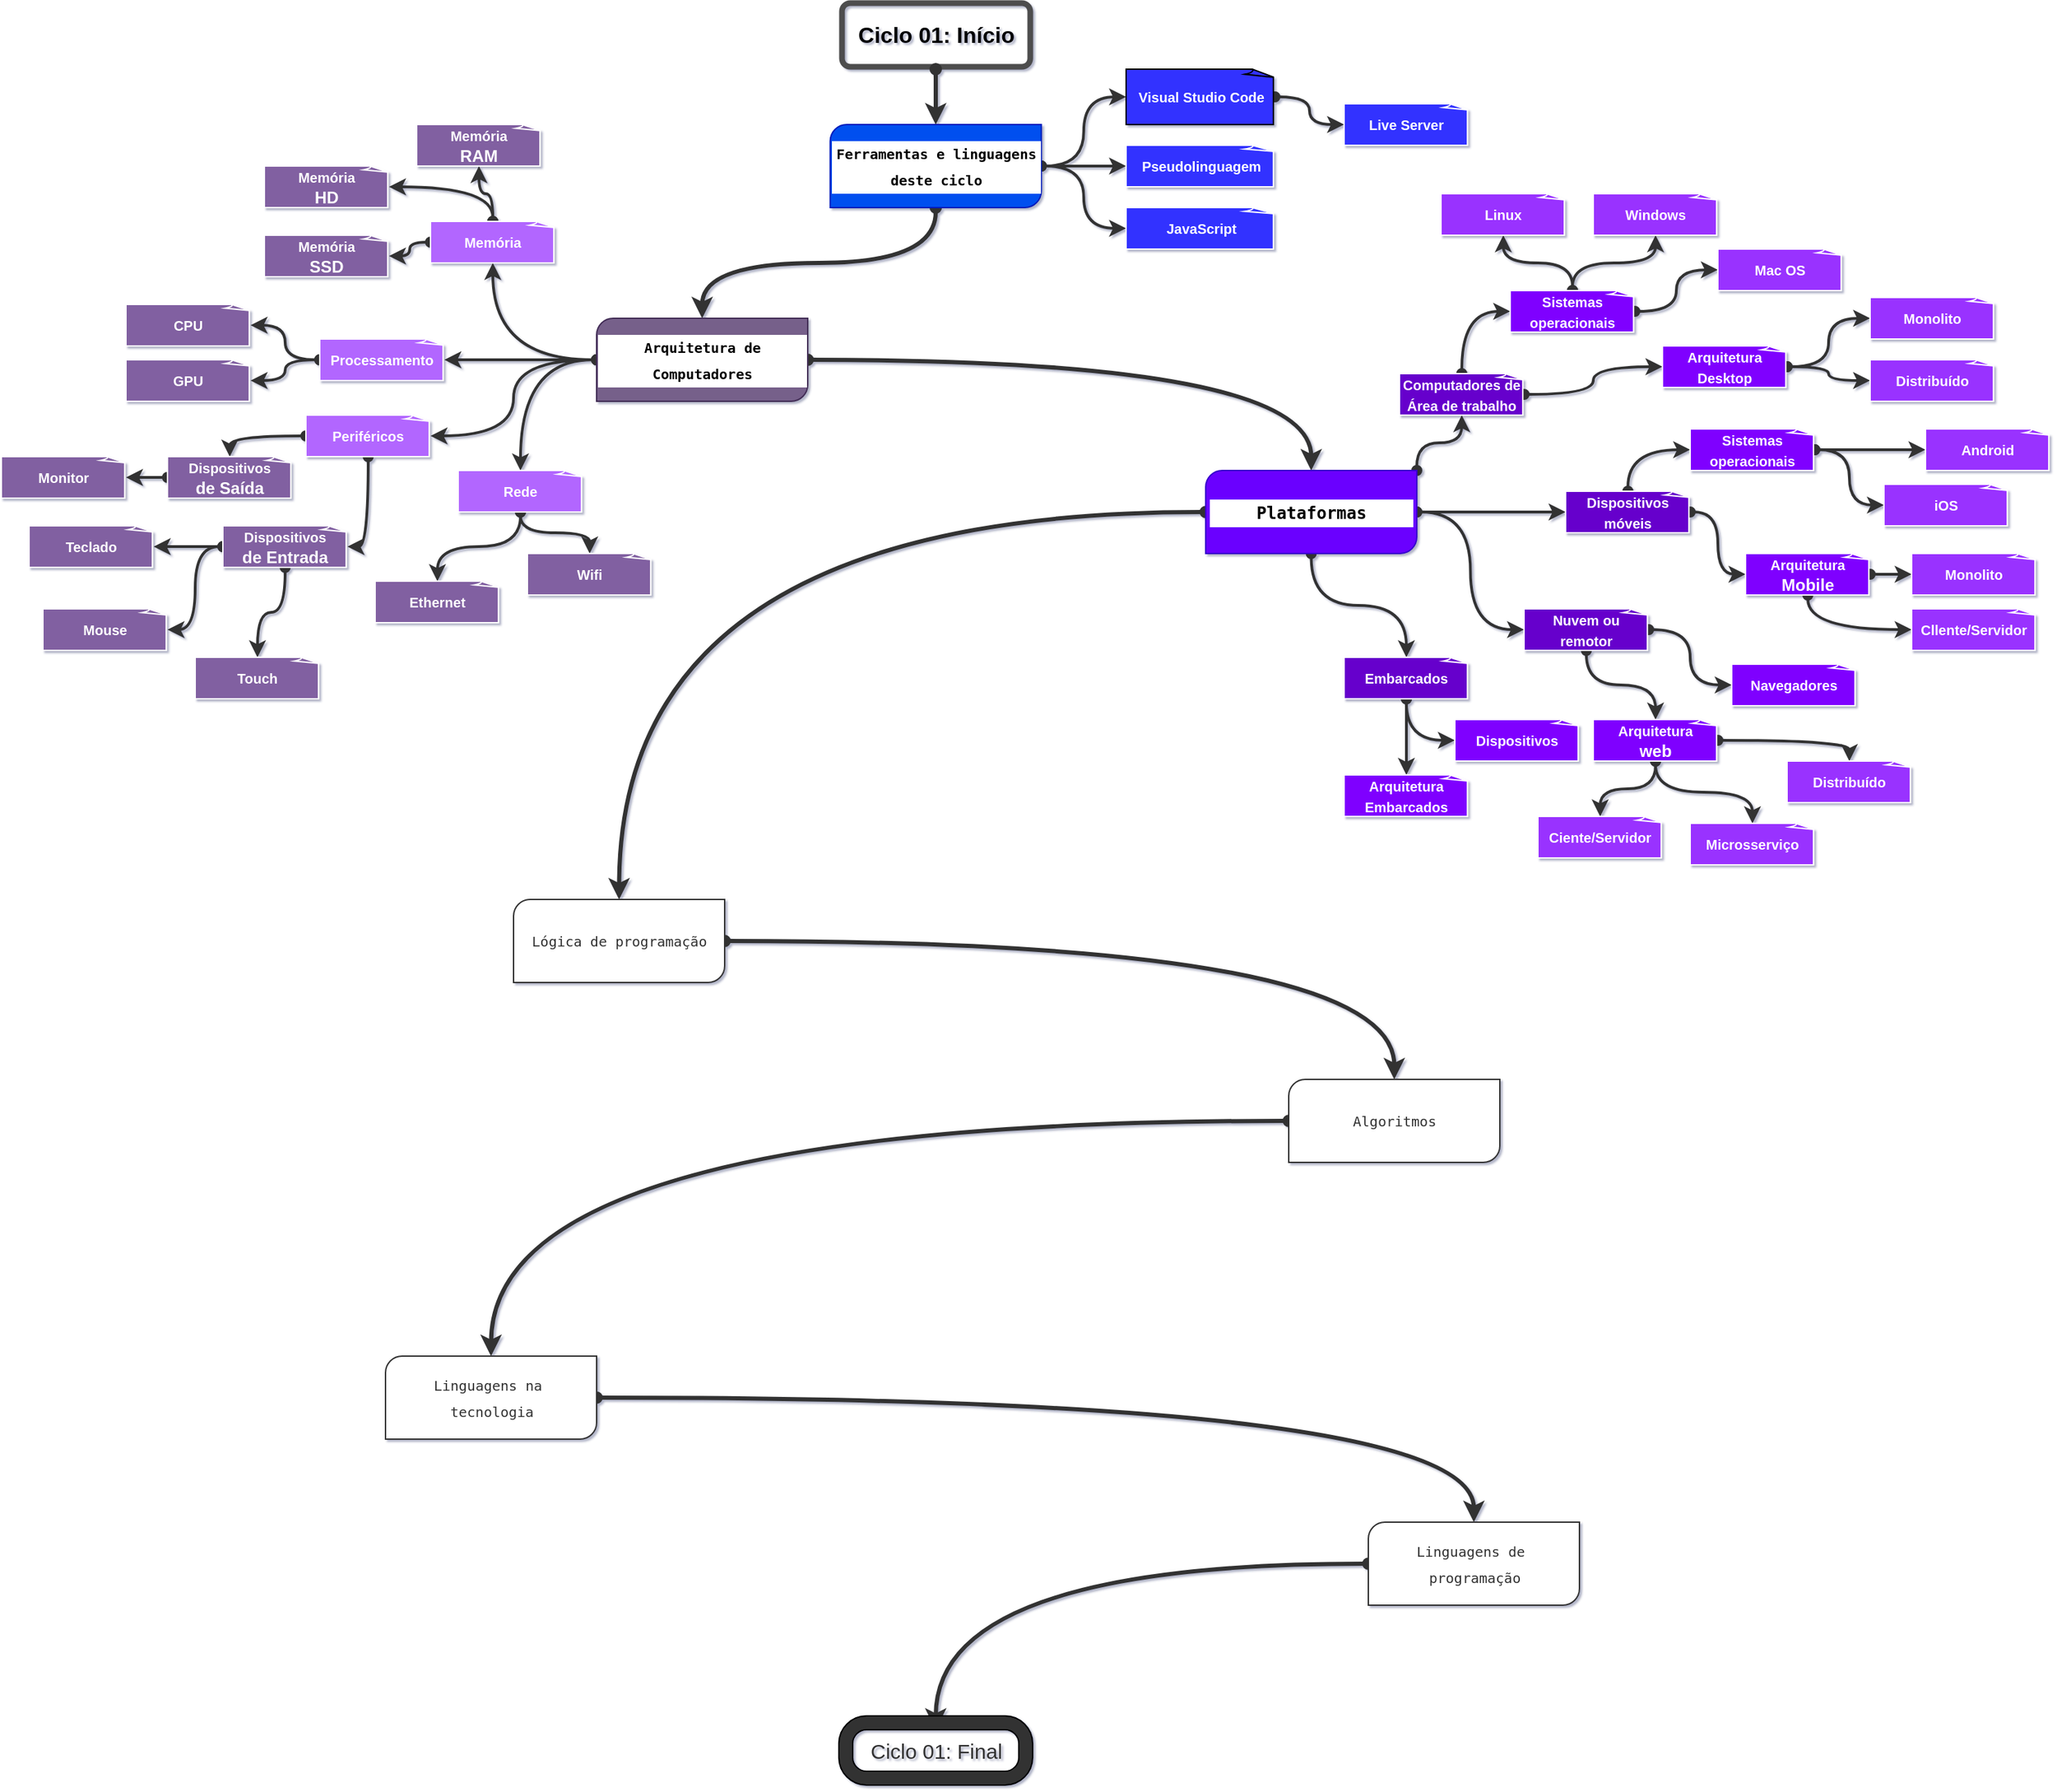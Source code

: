 <mxfile>
    <diagram id="PwGHslsYO9UBbgVLYSdC" name="Page-1">
        <mxGraphModel dx="2059" dy="1011" grid="1" gridSize="10" guides="1" tooltips="1" connect="1" arrows="1" fold="1" page="1" pageScale="1" pageWidth="850" pageHeight="1100" background="#ffffff" math="0" shadow="1">
            <root>
                <mxCell id="0"/>
                <mxCell id="1" parent="0"/>
                <mxCell id="15" style="edgeStyle=orthogonalEdgeStyle;html=1;entryX=0.5;entryY=0;entryDx=0;entryDy=0;entryPerimeter=0;strokeColor=#333333;exitX=0.5;exitY=1;exitDx=0;exitDy=0;exitPerimeter=0;curved=1;strokeWidth=3;startArrow=oval;startFill=1;" parent="1" source="2" target="8" edge="1">
                    <mxGeometry relative="1" as="geometry"/>
                </mxCell>
                <mxCell id="33" style="edgeStyle=orthogonalEdgeStyle;curved=1;html=1;entryX=0;entryY=0.5;entryDx=0;entryDy=0;entryPerimeter=0;strokeColor=#333333;strokeWidth=2;fontColor=#333333;startArrow=oval;startFill=1;" parent="1" source="2" target="28" edge="1">
                    <mxGeometry relative="1" as="geometry"/>
                </mxCell>
                <mxCell id="34" style="edgeStyle=orthogonalEdgeStyle;curved=1;html=1;entryX=0;entryY=0.5;entryDx=0;entryDy=0;entryPerimeter=0;strokeColor=#333333;strokeWidth=2;fontColor=#333333;startArrow=oval;startFill=1;" parent="1" source="2" target="29" edge="1">
                    <mxGeometry relative="1" as="geometry"/>
                </mxCell>
                <mxCell id="35" style="edgeStyle=orthogonalEdgeStyle;curved=1;html=1;strokeColor=#333333;strokeWidth=2;fontColor=#333333;startArrow=oval;startFill=1;" parent="1" source="2" target="30" edge="1">
                    <mxGeometry relative="1" as="geometry"/>
                </mxCell>
                <mxCell id="2" value="&lt;div style=&quot;font-family: &amp;quot;Droid Sans Mono&amp;quot;, &amp;quot;monospace&amp;quot;, monospace; line-height: 19px;&quot;&gt;&lt;font color=&quot;#000000&quot; style=&quot;font-size: 10px;&quot;&gt;&lt;b&gt;Ferramentas e linguagens deste ciclo&lt;/b&gt;&lt;/font&gt;&lt;/div&gt;" style="verticalLabelPosition=middle;verticalAlign=middle;html=1;shape=mxgraph.basic.diag_round_rect;dx=6;whiteSpace=wrap;labelPosition=center;align=center;fillStyle=solid;labelBackgroundColor=#FFFFFF;fillColor=#0050ef;fontColor=#ffffff;strokeColor=#001DBC;" parent="1" vertex="1">
                    <mxGeometry x="348.75" y="150" width="152.5" height="60" as="geometry"/>
                </mxCell>
                <mxCell id="17" style="edgeStyle=orthogonalEdgeStyle;curved=1;html=1;exitX=1;exitY=0.5;exitDx=0;exitDy=0;exitPerimeter=0;entryX=0.5;entryY=0;entryDx=0;entryDy=0;entryPerimeter=0;strokeColor=#333333;startArrow=oval;startFill=1;strokeWidth=3;" parent="1" source="8" target="9" edge="1">
                    <mxGeometry relative="1" as="geometry"/>
                </mxCell>
                <mxCell id="51" style="edgeStyle=orthogonalEdgeStyle;curved=1;html=1;exitX=0;exitY=0.5;exitDx=0;exitDy=0;exitPerimeter=0;entryX=0.5;entryY=1;entryDx=0;entryDy=0;entryPerimeter=0;strokeColor=#333333;strokeWidth=2;fontSize=10;fontColor=#333333;startArrow=oval;startFill=1;" parent="1" source="8" target="37" edge="1">
                    <mxGeometry relative="1" as="geometry"/>
                </mxCell>
                <mxCell id="52" style="edgeStyle=orthogonalEdgeStyle;curved=1;html=1;entryX=1;entryY=0.5;entryDx=0;entryDy=0;entryPerimeter=0;strokeColor=#333333;strokeWidth=2;fontSize=10;fontColor=#333333;startArrow=oval;startFill=1;" parent="1" source="8" target="38" edge="1">
                    <mxGeometry relative="1" as="geometry"/>
                </mxCell>
                <mxCell id="53" style="edgeStyle=orthogonalEdgeStyle;curved=1;html=1;entryX=1;entryY=0.5;entryDx=0;entryDy=0;entryPerimeter=0;strokeColor=#333333;strokeWidth=2;fontSize=10;fontColor=#333333;startArrow=oval;startFill=1;" parent="1" source="8" target="39" edge="1">
                    <mxGeometry relative="1" as="geometry"/>
                </mxCell>
                <mxCell id="54" style="edgeStyle=orthogonalEdgeStyle;curved=1;html=1;entryX=0.5;entryY=0;entryDx=0;entryDy=0;entryPerimeter=0;strokeColor=#333333;strokeWidth=2;fontSize=10;fontColor=#333333;startArrow=oval;startFill=1;" parent="1" source="8" target="40" edge="1">
                    <mxGeometry relative="1" as="geometry"/>
                </mxCell>
                <mxCell id="8" value="&lt;div style=&quot;font-family: &amp;quot;Droid Sans Mono&amp;quot;, &amp;quot;monospace&amp;quot;, monospace; line-height: 19px;&quot;&gt;&lt;font color=&quot;#000000&quot; style=&quot;font-size: 10px;&quot;&gt;Arquitetura de Computadores&lt;/font&gt;&lt;/div&gt;" style="verticalLabelPosition=middle;verticalAlign=middle;html=1;shape=mxgraph.basic.diag_round_rect;dx=6;whiteSpace=wrap;labelPosition=center;align=center;fillStyle=solid;fillColor=#76608a;strokeColor=#432D57;fontColor=#ffffff;labelBackgroundColor=#FFFFFF;fontStyle=1" parent="1" vertex="1">
                    <mxGeometry x="180" y="290" width="152.5" height="60" as="geometry"/>
                </mxCell>
                <mxCell id="18" style="edgeStyle=orthogonalEdgeStyle;curved=1;html=1;entryX=0.5;entryY=0;entryDx=0;entryDy=0;entryPerimeter=0;strokeColor=#333333;startArrow=oval;startFill=1;strokeWidth=3;" parent="1" source="9" target="11" edge="1">
                    <mxGeometry relative="1" as="geometry"/>
                </mxCell>
                <mxCell id="92" style="edgeStyle=orthogonalEdgeStyle;curved=1;html=1;exitX=1;exitY=0;exitDx=0;exitDy=0;exitPerimeter=0;entryX=0.5;entryY=1;entryDx=0;entryDy=0;entryPerimeter=0;strokeColor=#333333;strokeWidth=2;fontSize=10;fontColor=#333333;startArrow=oval;startFill=1;" parent="1" source="9" target="77" edge="1">
                    <mxGeometry relative="1" as="geometry"/>
                </mxCell>
                <mxCell id="93" style="edgeStyle=orthogonalEdgeStyle;curved=1;html=1;exitX=1;exitY=0.5;exitDx=0;exitDy=0;exitPerimeter=0;entryX=0;entryY=0.5;entryDx=0;entryDy=0;entryPerimeter=0;strokeColor=#333333;strokeWidth=2;fontSize=10;fontColor=#333333;startArrow=oval;startFill=1;" parent="1" source="9" target="78" edge="1">
                    <mxGeometry relative="1" as="geometry"/>
                </mxCell>
                <mxCell id="100" style="edgeStyle=orthogonalEdgeStyle;curved=1;html=1;entryX=0;entryY=0.5;entryDx=0;entryDy=0;entryPerimeter=0;strokeColor=#333333;strokeWidth=2;fontSize=10;fontColor=#333333;startArrow=oval;startFill=1;" parent="1" source="9" target="79" edge="1">
                    <mxGeometry relative="1" as="geometry"/>
                </mxCell>
                <mxCell id="122" style="edgeStyle=orthogonalEdgeStyle;curved=1;html=1;exitX=0.5;exitY=1;exitDx=0;exitDy=0;exitPerimeter=0;entryX=0.5;entryY=0;entryDx=0;entryDy=0;entryPerimeter=0;strokeColor=#333333;strokeWidth=2;fontSize=10;fontColor=#333333;startArrow=oval;startFill=1;" parent="1" source="9" target="80" edge="1">
                    <mxGeometry relative="1" as="geometry"/>
                </mxCell>
                <mxCell id="9" value="&lt;div style=&quot;font-family: &amp;quot;Droid Sans Mono&amp;quot;, &amp;quot;monospace&amp;quot;, monospace; line-height: 19px;&quot;&gt;&lt;font color=&quot;#000000&quot; size=&quot;1&quot; style=&quot;&quot;&gt;&lt;b style=&quot;background-color: rgb(255, 255, 255); font-size: 14px;&quot;&gt;&amp;nbsp; &amp;nbsp;&amp;nbsp;&lt;/b&gt;&lt;b style=&quot;background-color: rgb(255, 255, 255); font-size: 12px;&quot;&gt;Plataformas&lt;/b&gt;&lt;b style=&quot;background-color: rgb(255, 255, 255); font-size: 14px;&quot;&gt;&amp;nbsp; &amp;nbsp;&amp;nbsp;&lt;/b&gt;&lt;/font&gt;&lt;/div&gt;" style="verticalLabelPosition=middle;verticalAlign=middle;html=1;shape=mxgraph.basic.diag_round_rect;dx=6;whiteSpace=wrap;labelPosition=center;align=center;fillStyle=solid;fillColor=#6a00ff;strokeColor=#3700CC;fontColor=#ffffff;labelBackgroundColor=#FFFFFF;" parent="1" vertex="1">
                    <mxGeometry x="620" y="400" width="152.5" height="60" as="geometry"/>
                </mxCell>
                <mxCell id="10" value="" style="group;fillColor=none;fontColor=#ffffff;strokeColor=none;" parent="1" vertex="1" connectable="0">
                    <mxGeometry x="355" y="60" width="140" height="50" as="geometry"/>
                </mxCell>
                <mxCell id="3" value="" style="verticalLabelPosition=bottom;verticalAlign=top;html=1;shape=mxgraph.basic.rounded_frame;dx=4;whiteSpace=wrap;fillColor=#4D4D4D;strokeWidth=0;fillStyle=solid;gradientColor=none;" parent="10" vertex="1">
                    <mxGeometry width="140" height="50" as="geometry"/>
                </mxCell>
                <mxCell id="4" value="&lt;font color=&quot;#000000&quot; style=&quot;font-size: 16px;&quot;&gt;&lt;b&gt;Ciclo 01: Início&lt;/b&gt;&lt;/font&gt;" style="text;html=1;align=center;verticalAlign=middle;resizable=0;points=[];autosize=1;strokeColor=none;fillColor=none;" parent="10" vertex="1">
                    <mxGeometry y="10" width="140" height="30" as="geometry"/>
                </mxCell>
                <mxCell id="19" style="edgeStyle=orthogonalEdgeStyle;curved=1;html=1;entryX=0.5;entryY=0;entryDx=0;entryDy=0;entryPerimeter=0;strokeColor=#333333;startArrow=oval;startFill=1;strokeWidth=3;" parent="1" source="11" target="12" edge="1">
                    <mxGeometry relative="1" as="geometry"/>
                </mxCell>
                <mxCell id="11" value="&lt;div style=&quot;font-family: &amp;quot;Droid Sans Mono&amp;quot;, &amp;quot;monospace&amp;quot;, monospace; line-height: 19px;&quot;&gt;&lt;font style=&quot;font-size: 10px;&quot;&gt;Lógica de programação&lt;/font&gt;&lt;/div&gt;" style="verticalLabelPosition=middle;verticalAlign=middle;html=1;shape=mxgraph.basic.diag_round_rect;dx=6;whiteSpace=wrap;labelPosition=center;align=center;fillStyle=solid;fillColor=#FFFFFF;strokeColor=#333333;fontColor=#333333;labelBackgroundColor=#FFFFFF;" parent="1" vertex="1">
                    <mxGeometry x="120" y="710" width="152.5" height="60" as="geometry"/>
                </mxCell>
                <mxCell id="20" style="edgeStyle=orthogonalEdgeStyle;curved=1;html=1;exitX=0;exitY=0.5;exitDx=0;exitDy=0;exitPerimeter=0;entryX=0.5;entryY=0;entryDx=0;entryDy=0;entryPerimeter=0;strokeColor=#333333;startArrow=oval;startFill=1;strokeWidth=3;" parent="1" source="12" target="13" edge="1">
                    <mxGeometry relative="1" as="geometry"/>
                </mxCell>
                <mxCell id="12" value="&lt;div style=&quot;font-family: &amp;quot;Droid Sans Mono&amp;quot;, &amp;quot;monospace&amp;quot;, monospace; line-height: 19px;&quot;&gt;&lt;font style=&quot;font-size: 10px;&quot;&gt;Algoritmos&lt;/font&gt;&lt;/div&gt;" style="verticalLabelPosition=middle;verticalAlign=middle;html=1;shape=mxgraph.basic.diag_round_rect;dx=6;whiteSpace=wrap;labelPosition=center;align=center;fillStyle=solid;fillColor=#FFFFFF;strokeColor=#333333;fontColor=#333333;labelBackgroundColor=#FFFFFF;" parent="1" vertex="1">
                    <mxGeometry x="680" y="840" width="152.5" height="60" as="geometry"/>
                </mxCell>
                <mxCell id="21" style="edgeStyle=orthogonalEdgeStyle;curved=1;html=1;exitX=1;exitY=0.5;exitDx=0;exitDy=0;exitPerimeter=0;entryX=0.5;entryY=0;entryDx=0;entryDy=0;entryPerimeter=0;strokeColor=#333333;startArrow=oval;startFill=1;strokeWidth=3;" parent="1" source="13" target="14" edge="1">
                    <mxGeometry relative="1" as="geometry"/>
                </mxCell>
                <mxCell id="13" value="&lt;div style=&quot;font-family: &amp;quot;Droid Sans Mono&amp;quot;, &amp;quot;monospace&amp;quot;, monospace; line-height: 19px;&quot;&gt;&lt;font style=&quot;font-size: 10px;&quot;&gt;Linguagens na&amp;nbsp;&lt;/font&gt;&lt;/div&gt;&lt;div style=&quot;font-family: &amp;quot;Droid Sans Mono&amp;quot;, &amp;quot;monospace&amp;quot;, monospace; line-height: 19px;&quot;&gt;&lt;font style=&quot;font-size: 10px;&quot;&gt;tecnologia&lt;/font&gt;&lt;/div&gt;" style="verticalLabelPosition=middle;verticalAlign=middle;html=1;shape=mxgraph.basic.diag_round_rect;dx=6;whiteSpace=wrap;labelPosition=center;align=center;fillStyle=solid;fillColor=#FFFFFF;strokeColor=#333333;fontColor=#333333;labelBackgroundColor=#FFFFFF;" parent="1" vertex="1">
                    <mxGeometry x="27.5" y="1040" width="152.5" height="60" as="geometry"/>
                </mxCell>
                <mxCell id="26" style="edgeStyle=orthogonalEdgeStyle;curved=1;html=1;exitX=0;exitY=0.5;exitDx=0;exitDy=0;exitPerimeter=0;entryX=0.5;entryY=0;entryDx=0;entryDy=10;entryPerimeter=0;strokeColor=#333333;strokeWidth=3;startArrow=oval;startFill=1;" parent="1" source="14" target="24" edge="1">
                    <mxGeometry relative="1" as="geometry"/>
                </mxCell>
                <mxCell id="14" value="&lt;div style=&quot;font-family: &amp;quot;Droid Sans Mono&amp;quot;, &amp;quot;monospace&amp;quot;, monospace; line-height: 19px;&quot;&gt;&lt;font style=&quot;font-size: 10px;&quot;&gt;Linguagens de&amp;nbsp;&lt;/font&gt;&lt;/div&gt;&lt;div style=&quot;font-family: &amp;quot;Droid Sans Mono&amp;quot;, &amp;quot;monospace&amp;quot;, monospace; line-height: 19px;&quot;&gt;&lt;font style=&quot;font-size: 10px;&quot;&gt;programação&lt;/font&gt;&lt;/div&gt;" style="verticalLabelPosition=middle;verticalAlign=middle;html=1;shape=mxgraph.basic.diag_round_rect;dx=6;whiteSpace=wrap;labelPosition=center;align=center;fillStyle=solid;fillColor=#FFFFFF;strokeColor=#333333;fontColor=#333333;labelBackgroundColor=#FFFFFF;" parent="1" vertex="1">
                    <mxGeometry x="737.5" y="1160" width="152.5" height="60" as="geometry"/>
                </mxCell>
                <mxCell id="16" style="edgeStyle=orthogonalEdgeStyle;curved=1;html=1;entryX=0.5;entryY=0;entryDx=0;entryDy=0;entryPerimeter=0;strokeColor=#333333;strokeWidth=3;startArrow=oval;startFill=1;" parent="1" source="3" target="2" edge="1">
                    <mxGeometry relative="1" as="geometry"/>
                </mxCell>
                <mxCell id="23" value="" style="group" parent="1" vertex="1" connectable="0">
                    <mxGeometry x="355" y="1300" width="140" height="50" as="geometry"/>
                </mxCell>
                <mxCell id="24" value="" style="verticalLabelPosition=bottom;verticalAlign=top;html=1;shape=mxgraph.basic.rounded_frame;dx=10;whiteSpace=wrap;fillColor=#333333;" parent="23" vertex="1">
                    <mxGeometry width="140" height="50" as="geometry"/>
                </mxCell>
                <mxCell id="25" value="&lt;font color=&quot;#333333&quot; style=&quot;font-size: 15px;&quot;&gt;Ciclo 01: Final&lt;/font&gt;" style="text;html=1;align=center;verticalAlign=middle;resizable=0;points=[];autosize=1;strokeColor=none;fillColor=none;" parent="23" vertex="1">
                    <mxGeometry x="10" y="10" width="120" height="30" as="geometry"/>
                </mxCell>
                <mxCell id="32" style="edgeStyle=orthogonalEdgeStyle;curved=1;html=1;entryX=0;entryY=0.5;entryDx=0;entryDy=0;entryPerimeter=0;strokeColor=#333333;strokeWidth=2;fontColor=#333333;startArrow=oval;startFill=1;" parent="1" source="28" target="31" edge="1">
                    <mxGeometry relative="1" as="geometry"/>
                </mxCell>
                <mxCell id="28" value="&lt;font&gt;&lt;font style=&quot;font-size: 10px;&quot;&gt;Visual Studio Code&lt;/font&gt;&lt;br&gt;&lt;/font&gt;" style="whiteSpace=wrap;html=1;shape=mxgraph.basic.document;fillStyle=solid;fillColor=#3333FF;strokeColor=default;fontStyle=1;fontColor=#FFFFFF;strokeWidth=1;" parent="1" vertex="1">
                    <mxGeometry x="562.5" y="110" width="107.5" height="40" as="geometry"/>
                </mxCell>
                <mxCell id="29" value="&lt;font&gt;&lt;font style=&quot;font-size: 10px;&quot;&gt;Pseudolinguagem&lt;/font&gt;&lt;br&gt;&lt;/font&gt;" style="whiteSpace=wrap;html=1;shape=mxgraph.basic.document;fillStyle=solid;fillColor=#3333FF;strokeColor=#FFFFFF;fontStyle=1;fontColor=#FFFFFF;" parent="1" vertex="1">
                    <mxGeometry x="562.5" y="165" width="107.5" height="30" as="geometry"/>
                </mxCell>
                <mxCell id="30" value="&lt;font&gt;&lt;font style=&quot;font-size: 10px;&quot;&gt;JavaScript&lt;/font&gt;&lt;br&gt;&lt;/font&gt;" style="whiteSpace=wrap;html=1;shape=mxgraph.basic.document;fillStyle=solid;fillColor=#3333FF;strokeColor=#FFFFFF;fontStyle=1;fontColor=#FFFFFF;" parent="1" vertex="1">
                    <mxGeometry x="562.5" y="210" width="107.5" height="30" as="geometry"/>
                </mxCell>
                <mxCell id="31" value="&lt;font&gt;&lt;font style=&quot;font-size: 10px;&quot;&gt;Live Server&lt;/font&gt;&lt;br&gt;&lt;/font&gt;" style="whiteSpace=wrap;html=1;shape=mxgraph.basic.document;fillStyle=solid;fillColor=#3333FF;strokeColor=#FFFFFF;fontStyle=1;fontColor=#FFFFFF;" parent="1" vertex="1">
                    <mxGeometry x="720" y="135" width="90" height="30" as="geometry"/>
                </mxCell>
                <mxCell id="56" style="edgeStyle=orthogonalEdgeStyle;curved=1;html=1;exitX=0.5;exitY=0;exitDx=0;exitDy=0;exitPerimeter=0;entryX=0.5;entryY=1;entryDx=0;entryDy=0;entryPerimeter=0;strokeColor=#333333;strokeWidth=2;fontSize=10;fontColor=#333333;startArrow=oval;startFill=1;" parent="1" source="37" target="41" edge="1">
                    <mxGeometry relative="1" as="geometry"/>
                </mxCell>
                <mxCell id="57" style="edgeStyle=orthogonalEdgeStyle;curved=1;html=1;exitX=0.5;exitY=0;exitDx=0;exitDy=0;exitPerimeter=0;entryX=1;entryY=0.5;entryDx=0;entryDy=0;entryPerimeter=0;strokeColor=#333333;strokeWidth=2;fontSize=10;fontColor=#333333;startArrow=oval;startFill=1;" parent="1" source="37" target="42" edge="1">
                    <mxGeometry relative="1" as="geometry"/>
                </mxCell>
                <mxCell id="58" style="edgeStyle=orthogonalEdgeStyle;curved=1;html=1;exitX=0;exitY=0.5;exitDx=0;exitDy=0;exitPerimeter=0;entryX=1;entryY=0.5;entryDx=0;entryDy=0;entryPerimeter=0;strokeColor=#333333;strokeWidth=2;fontSize=10;fontColor=#333333;startArrow=oval;startFill=1;" parent="1" source="37" target="43" edge="1">
                    <mxGeometry relative="1" as="geometry"/>
                </mxCell>
                <mxCell id="37" value="&lt;font&gt;&lt;font style=&quot;font-size: 10px;&quot;&gt;Memória&lt;/font&gt;&lt;br&gt;&lt;/font&gt;" style="whiteSpace=wrap;html=1;shape=mxgraph.basic.document;fillStyle=solid;fillColor=#B266FF;strokeColor=#FFFFFF;fontStyle=1;fontColor=#FFFFFF;" parent="1" vertex="1">
                    <mxGeometry x="60" y="220" width="90" height="30" as="geometry"/>
                </mxCell>
                <mxCell id="59" style="edgeStyle=orthogonalEdgeStyle;curved=1;html=1;exitX=0;exitY=0.5;exitDx=0;exitDy=0;exitPerimeter=0;entryX=1;entryY=0.5;entryDx=0;entryDy=0;entryPerimeter=0;strokeColor=#333333;strokeWidth=2;fontSize=10;fontColor=#333333;startArrow=oval;startFill=1;" parent="1" source="38" target="44" edge="1">
                    <mxGeometry relative="1" as="geometry"/>
                </mxCell>
                <mxCell id="60" style="edgeStyle=orthogonalEdgeStyle;curved=1;html=1;exitX=0;exitY=0.5;exitDx=0;exitDy=0;exitPerimeter=0;entryX=1;entryY=0.5;entryDx=0;entryDy=0;entryPerimeter=0;strokeColor=#333333;strokeWidth=2;fontSize=10;fontColor=#333333;startArrow=oval;startFill=1;" parent="1" source="38" target="45" edge="1">
                    <mxGeometry relative="1" as="geometry"/>
                </mxCell>
                <mxCell id="38" value="&lt;font&gt;&lt;font style=&quot;font-size: 10px;&quot;&gt;Processamento&lt;/font&gt;&lt;br&gt;&lt;/font&gt;" style="whiteSpace=wrap;html=1;shape=mxgraph.basic.document;fillStyle=solid;fillColor=#B266FF;strokeColor=#FFFFFF;fontStyle=1;fontColor=#FFFFFF;" parent="1" vertex="1">
                    <mxGeometry x="-20" y="305" width="90" height="30" as="geometry"/>
                </mxCell>
                <mxCell id="62" style="edgeStyle=orthogonalEdgeStyle;curved=1;html=1;entryX=0.5;entryY=0;entryDx=0;entryDy=0;entryPerimeter=0;strokeColor=#333333;strokeWidth=2;fontSize=10;fontColor=#333333;startArrow=oval;startFill=1;" parent="1" source="39" target="46" edge="1">
                    <mxGeometry relative="1" as="geometry"/>
                </mxCell>
                <mxCell id="63" style="edgeStyle=orthogonalEdgeStyle;curved=1;html=1;entryX=1;entryY=0.5;entryDx=0;entryDy=0;entryPerimeter=0;strokeColor=#333333;strokeWidth=2;fontSize=10;fontColor=#333333;startArrow=oval;startFill=1;" parent="1" source="39" target="47" edge="1">
                    <mxGeometry relative="1" as="geometry"/>
                </mxCell>
                <mxCell id="39" value="&lt;font&gt;&lt;font style=&quot;font-size: 10px;&quot;&gt;Periféricos&lt;/font&gt;&lt;br&gt;&lt;/font&gt;" style="whiteSpace=wrap;html=1;shape=mxgraph.basic.document;fillStyle=solid;fillColor=#B266FF;strokeColor=#FFFFFF;fontStyle=1;fontColor=#FFFFFF;" parent="1" vertex="1">
                    <mxGeometry x="-30" y="360" width="90" height="30" as="geometry"/>
                </mxCell>
                <mxCell id="64" style="edgeStyle=orthogonalEdgeStyle;curved=1;html=1;entryX=0.5;entryY=0;entryDx=0;entryDy=0;entryPerimeter=0;strokeColor=#333333;strokeWidth=2;fontSize=10;fontColor=#333333;startArrow=oval;startFill=1;" parent="1" source="40" target="49" edge="1">
                    <mxGeometry relative="1" as="geometry"/>
                </mxCell>
                <mxCell id="65" style="edgeStyle=orthogonalEdgeStyle;curved=1;html=1;entryX=0.5;entryY=0;entryDx=0;entryDy=0;entryPerimeter=0;strokeColor=#333333;strokeWidth=2;fontSize=10;fontColor=#333333;startArrow=oval;startFill=1;" parent="1" source="40" target="48" edge="1">
                    <mxGeometry relative="1" as="geometry"/>
                </mxCell>
                <mxCell id="40" value="&lt;font&gt;&lt;font style=&quot;font-size: 10px;&quot;&gt;Rede&lt;/font&gt;&lt;br&gt;&lt;/font&gt;" style="whiteSpace=wrap;html=1;shape=mxgraph.basic.document;fillStyle=solid;fillColor=#B266FF;strokeColor=#FFFFFF;fontStyle=1;fontColor=#FFFFFF;" parent="1" vertex="1">
                    <mxGeometry x="80" y="400" width="90" height="30" as="geometry"/>
                </mxCell>
                <mxCell id="41" value="&lt;font&gt;&lt;font style=&quot;font-size: 10px;&quot;&gt;Memória&lt;br&gt;&lt;/font&gt;RAM&lt;br&gt;&lt;/font&gt;" style="whiteSpace=wrap;html=1;shape=mxgraph.basic.document;fillStyle=solid;fillColor=#8160A1;strokeColor=#FFFFFF;fontStyle=1;fontColor=#FFFFFF;" parent="1" vertex="1">
                    <mxGeometry x="50" y="150" width="90" height="30" as="geometry"/>
                </mxCell>
                <mxCell id="42" value="&lt;font&gt;&lt;font style=&quot;font-size: 10px;&quot;&gt;Memória&lt;br&gt;&lt;/font&gt;HD&lt;br&gt;&lt;/font&gt;" style="whiteSpace=wrap;html=1;shape=mxgraph.basic.document;fillStyle=solid;fillColor=#8160A1;strokeColor=#FFFFFF;fontStyle=1;fontColor=#FFFFFF;" parent="1" vertex="1">
                    <mxGeometry x="-60" y="180" width="90" height="30" as="geometry"/>
                </mxCell>
                <mxCell id="43" value="&lt;font&gt;&lt;font style=&quot;font-size: 10px;&quot;&gt;Memória&lt;br&gt;&lt;/font&gt;SSD&lt;br&gt;&lt;/font&gt;" style="whiteSpace=wrap;html=1;shape=mxgraph.basic.document;fillStyle=solid;fillColor=#8160A1;strokeColor=#FFFFFF;fontStyle=1;fontColor=#FFFFFF;" parent="1" vertex="1">
                    <mxGeometry x="-60" y="230" width="90" height="30" as="geometry"/>
                </mxCell>
                <mxCell id="44" value="&lt;font&gt;&lt;span style=&quot;font-size: 10px;&quot;&gt;CPU&lt;/span&gt;&lt;br&gt;&lt;/font&gt;" style="whiteSpace=wrap;html=1;shape=mxgraph.basic.document;fillStyle=solid;fillColor=#8160A1;strokeColor=#FFFFFF;fontStyle=1;fontColor=#FFFFFF;" parent="1" vertex="1">
                    <mxGeometry x="-160" y="280" width="90" height="30" as="geometry"/>
                </mxCell>
                <mxCell id="45" value="&lt;font&gt;&lt;span style=&quot;font-size: 10px;&quot;&gt;GPU&lt;/span&gt;&lt;br&gt;&lt;/font&gt;" style="whiteSpace=wrap;html=1;shape=mxgraph.basic.document;fillStyle=solid;fillColor=#8160A1;strokeColor=#FFFFFF;fontStyle=1;fontColor=#FFFFFF;" parent="1" vertex="1">
                    <mxGeometry x="-160" y="320" width="90" height="30" as="geometry"/>
                </mxCell>
                <mxCell id="76" style="edgeStyle=orthogonalEdgeStyle;curved=1;html=1;strokeColor=#333333;strokeWidth=2;fontSize=10;fontColor=#333333;startArrow=oval;startFill=1;" parent="1" source="46" target="66" edge="1">
                    <mxGeometry relative="1" as="geometry"/>
                </mxCell>
                <mxCell id="46" value="&lt;font&gt;&lt;span style=&quot;font-size: 10px;&quot;&gt;Dispositivos&lt;br&gt;&lt;/span&gt;de Saída&lt;br&gt;&lt;/font&gt;" style="whiteSpace=wrap;html=1;shape=mxgraph.basic.document;fillStyle=solid;fillColor=#8160A1;strokeColor=#FFFFFF;fontStyle=1;fontColor=#FFFFFF;" parent="1" vertex="1">
                    <mxGeometry x="-130" y="390" width="90" height="30" as="geometry"/>
                </mxCell>
                <mxCell id="71" style="edgeStyle=orthogonalEdgeStyle;curved=1;html=1;entryX=1;entryY=0.5;entryDx=0;entryDy=0;entryPerimeter=0;strokeColor=#333333;strokeWidth=2;fontSize=10;fontColor=#333333;startArrow=oval;startFill=1;" parent="1" source="47" target="67" edge="1">
                    <mxGeometry relative="1" as="geometry"/>
                </mxCell>
                <mxCell id="72" style="edgeStyle=orthogonalEdgeStyle;curved=1;html=1;entryX=1;entryY=0.5;entryDx=0;entryDy=0;entryPerimeter=0;strokeColor=#333333;strokeWidth=2;fontSize=10;fontColor=#333333;startArrow=oval;startFill=1;" parent="1" source="47" target="68" edge="1">
                    <mxGeometry relative="1" as="geometry"/>
                </mxCell>
                <mxCell id="73" style="edgeStyle=orthogonalEdgeStyle;curved=1;html=1;entryX=0.5;entryY=0;entryDx=0;entryDy=0;entryPerimeter=0;strokeColor=#333333;strokeWidth=2;fontSize=10;fontColor=#333333;startArrow=oval;startFill=1;" parent="1" source="47" target="70" edge="1">
                    <mxGeometry relative="1" as="geometry"/>
                </mxCell>
                <mxCell id="47" value="&lt;font&gt;&lt;span style=&quot;font-size: 10px;&quot;&gt;Dispositivos&lt;br&gt;&lt;/span&gt;de Entrada&lt;br&gt;&lt;/font&gt;" style="whiteSpace=wrap;html=1;shape=mxgraph.basic.document;fillStyle=solid;fillColor=#8160A1;strokeColor=#FFFFFF;fontStyle=1;fontColor=#FFFFFF;" parent="1" vertex="1">
                    <mxGeometry x="-90" y="440" width="90" height="30" as="geometry"/>
                </mxCell>
                <mxCell id="48" value="&lt;font&gt;&lt;span style=&quot;font-size: 10px;&quot;&gt;Ethernet&lt;/span&gt;&lt;br&gt;&lt;/font&gt;" style="whiteSpace=wrap;html=1;shape=mxgraph.basic.document;fillStyle=solid;fillColor=#8160A1;strokeColor=#FFFFFF;fontStyle=1;fontColor=#FFFFFF;" parent="1" vertex="1">
                    <mxGeometry x="20" y="480" width="90" height="30" as="geometry"/>
                </mxCell>
                <mxCell id="49" value="&lt;font&gt;&lt;span style=&quot;font-size: 10px;&quot;&gt;Wifi&lt;/span&gt;&lt;br&gt;&lt;/font&gt;" style="whiteSpace=wrap;html=1;shape=mxgraph.basic.document;fillStyle=solid;fillColor=#8160A1;strokeColor=#FFFFFF;fontStyle=1;fontColor=#FFFFFF;" parent="1" vertex="1">
                    <mxGeometry x="130" y="460" width="90" height="30" as="geometry"/>
                </mxCell>
                <mxCell id="66" value="&lt;font&gt;&lt;span style=&quot;font-size: 10px;&quot;&gt;Monitor&lt;/span&gt;&lt;br&gt;&lt;/font&gt;" style="whiteSpace=wrap;html=1;shape=mxgraph.basic.document;fillStyle=solid;fillColor=#8160A1;strokeColor=#FFFFFF;fontStyle=1;fontColor=#FFFFFF;" parent="1" vertex="1">
                    <mxGeometry x="-250" y="390" width="90" height="30" as="geometry"/>
                </mxCell>
                <mxCell id="67" value="&lt;font&gt;&lt;span style=&quot;font-size: 10px;&quot;&gt;Teclado&lt;/span&gt;&lt;br&gt;&lt;/font&gt;" style="whiteSpace=wrap;html=1;shape=mxgraph.basic.document;fillStyle=solid;fillColor=#8160A1;strokeColor=#FFFFFF;fontStyle=1;fontColor=#FFFFFF;" parent="1" vertex="1">
                    <mxGeometry x="-230" y="440" width="90" height="30" as="geometry"/>
                </mxCell>
                <mxCell id="68" value="&lt;font&gt;&lt;span style=&quot;font-size: 10px;&quot;&gt;Mouse&lt;/span&gt;&lt;br&gt;&lt;/font&gt;" style="whiteSpace=wrap;html=1;shape=mxgraph.basic.document;fillStyle=solid;fillColor=#8160A1;strokeColor=#FFFFFF;fontStyle=1;fontColor=#FFFFFF;" parent="1" vertex="1">
                    <mxGeometry x="-220" y="500" width="90" height="30" as="geometry"/>
                </mxCell>
                <mxCell id="70" value="&lt;font&gt;&lt;span style=&quot;font-size: 10px;&quot;&gt;Touch&lt;/span&gt;&lt;br&gt;&lt;/font&gt;" style="whiteSpace=wrap;html=1;shape=mxgraph.basic.document;fillStyle=solid;fillColor=#8160A1;strokeColor=#FFFFFF;fontStyle=1;fontColor=#FFFFFF;" parent="1" vertex="1">
                    <mxGeometry x="-110" y="535" width="90" height="30" as="geometry"/>
                </mxCell>
                <mxCell id="87" style="edgeStyle=orthogonalEdgeStyle;curved=1;html=1;exitX=0.5;exitY=0;exitDx=0;exitDy=0;exitPerimeter=0;entryX=0;entryY=0.5;entryDx=0;entryDy=0;entryPerimeter=0;strokeColor=#333333;strokeWidth=2;fontSize=10;fontColor=#333333;startArrow=oval;startFill=1;" parent="1" source="77" target="81" edge="1">
                    <mxGeometry relative="1" as="geometry"/>
                </mxCell>
                <mxCell id="91" style="edgeStyle=orthogonalEdgeStyle;curved=1;html=1;entryX=0;entryY=0.5;entryDx=0;entryDy=0;entryPerimeter=0;strokeColor=#333333;strokeWidth=2;fontSize=10;fontColor=#333333;startArrow=oval;startFill=1;" parent="1" source="77" target="85" edge="1">
                    <mxGeometry relative="1" as="geometry"/>
                </mxCell>
                <mxCell id="77" value="&lt;font&gt;&lt;font style=&quot;font-size: 10px;&quot;&gt;Computadores de Área de trabalho&lt;/font&gt;&lt;br&gt;&lt;/font&gt;" style="whiteSpace=wrap;html=1;shape=mxgraph.basic.document;fillStyle=solid;fillColor=#6600CC;strokeColor=#FFFFFF;fontColor=#FFFFFF;fontStyle=1" parent="1" vertex="1">
                    <mxGeometry x="760" y="330" width="90" height="30" as="geometry"/>
                </mxCell>
                <mxCell id="95" style="edgeStyle=orthogonalEdgeStyle;curved=1;html=1;entryX=0;entryY=0.5;entryDx=0;entryDy=0;entryPerimeter=0;strokeColor=#333333;strokeWidth=2;fontSize=10;fontColor=#333333;startArrow=oval;startFill=1;" parent="1" source="78" target="94" edge="1">
                    <mxGeometry relative="1" as="geometry"/>
                </mxCell>
                <mxCell id="102" style="edgeStyle=orthogonalEdgeStyle;curved=1;html=1;exitX=1;exitY=0.5;exitDx=0;exitDy=0;exitPerimeter=0;entryX=0;entryY=0.5;entryDx=0;entryDy=0;entryPerimeter=0;strokeColor=#333333;strokeWidth=2;fontSize=10;fontColor=#333333;startArrow=oval;startFill=1;" parent="1" source="78" target="101" edge="1">
                    <mxGeometry relative="1" as="geometry"/>
                </mxCell>
                <mxCell id="78" value="&lt;font&gt;&lt;font style=&quot;font-size: 10px;&quot;&gt;Dispositivos &lt;br&gt;móveis&lt;/font&gt;&lt;br&gt;&lt;/font&gt;" style="whiteSpace=wrap;html=1;shape=mxgraph.basic.document;fillStyle=solid;fillColor=#6600CC;strokeColor=#FFFFFF;fontColor=#FFFFFF;fontStyle=1" parent="1" vertex="1">
                    <mxGeometry x="880" y="415" width="90" height="30" as="geometry"/>
                </mxCell>
                <mxCell id="114" style="edgeStyle=orthogonalEdgeStyle;curved=1;html=1;exitX=1;exitY=0.5;exitDx=0;exitDy=0;exitPerimeter=0;entryX=0;entryY=0.5;entryDx=0;entryDy=0;entryPerimeter=0;strokeColor=#333333;strokeWidth=2;fontSize=10;fontColor=#333333;startArrow=oval;startFill=1;" parent="1" source="79" target="113" edge="1">
                    <mxGeometry relative="1" as="geometry"/>
                </mxCell>
                <mxCell id="116" style="edgeStyle=orthogonalEdgeStyle;curved=1;html=1;exitX=0.5;exitY=1;exitDx=0;exitDy=0;exitPerimeter=0;entryX=0.5;entryY=0;entryDx=0;entryDy=0;entryPerimeter=0;strokeColor=#333333;strokeWidth=2;fontSize=10;fontColor=#333333;startArrow=oval;startFill=1;" parent="1" source="79" target="115" edge="1">
                    <mxGeometry relative="1" as="geometry"/>
                </mxCell>
                <mxCell id="79" value="&lt;font&gt;&lt;span style=&quot;font-size: 10px;&quot;&gt;Nuvem ou &lt;br&gt;remotor&lt;/span&gt;&lt;br&gt;&lt;/font&gt;" style="whiteSpace=wrap;html=1;shape=mxgraph.basic.document;fillStyle=solid;fillColor=#6600CC;strokeColor=#FFFFFF;fontColor=#FFFFFF;fontStyle=1" parent="1" vertex="1">
                    <mxGeometry x="850" y="500" width="90" height="30" as="geometry"/>
                </mxCell>
                <mxCell id="126" style="edgeStyle=orthogonalEdgeStyle;curved=1;html=1;exitX=0.5;exitY=1;exitDx=0;exitDy=0;exitPerimeter=0;entryX=0;entryY=0.5;entryDx=0;entryDy=0;entryPerimeter=0;strokeColor=#333333;strokeWidth=2;fontSize=10;fontColor=#333333;startArrow=oval;startFill=1;" parent="1" source="80" target="125" edge="1">
                    <mxGeometry relative="1" as="geometry"/>
                </mxCell>
                <mxCell id="128" style="edgeStyle=orthogonalEdgeStyle;curved=1;html=1;exitX=0.5;exitY=1;exitDx=0;exitDy=0;exitPerimeter=0;entryX=0.5;entryY=0;entryDx=0;entryDy=0;entryPerimeter=0;strokeColor=#333333;strokeWidth=2;fontSize=10;fontColor=#333333;startArrow=oval;startFill=1;" parent="1" source="80" target="127" edge="1">
                    <mxGeometry relative="1" as="geometry"/>
                </mxCell>
                <mxCell id="80" value="&lt;font&gt;&lt;span style=&quot;font-size: 10px;&quot;&gt;Embarcados&lt;/span&gt;&lt;br&gt;&lt;/font&gt;" style="whiteSpace=wrap;html=1;shape=mxgraph.basic.document;fillStyle=solid;fillColor=#6600CC;strokeColor=#FFFFFF;fontColor=#FFFFFF;fontStyle=1" parent="1" vertex="1">
                    <mxGeometry x="720" y="535" width="90" height="30" as="geometry"/>
                </mxCell>
                <mxCell id="88" style="edgeStyle=orthogonalEdgeStyle;curved=1;html=1;exitX=0.5;exitY=0;exitDx=0;exitDy=0;exitPerimeter=0;entryX=0.5;entryY=1;entryDx=0;entryDy=0;entryPerimeter=0;strokeColor=#333333;strokeWidth=2;fontSize=10;fontColor=#333333;startArrow=oval;startFill=1;" parent="1" source="81" target="82" edge="1">
                    <mxGeometry relative="1" as="geometry"/>
                </mxCell>
                <mxCell id="89" style="edgeStyle=orthogonalEdgeStyle;curved=1;html=1;entryX=0.5;entryY=1;entryDx=0;entryDy=0;entryPerimeter=0;strokeColor=#333333;strokeWidth=2;fontSize=10;fontColor=#333333;startArrow=oval;startFill=1;" parent="1" source="81" target="83" edge="1">
                    <mxGeometry relative="1" as="geometry"/>
                </mxCell>
                <mxCell id="90" style="edgeStyle=orthogonalEdgeStyle;curved=1;html=1;entryX=0;entryY=0.5;entryDx=0;entryDy=0;entryPerimeter=0;strokeColor=#333333;strokeWidth=2;fontSize=10;fontColor=#333333;startArrow=oval;startFill=1;" parent="1" source="81" target="84" edge="1">
                    <mxGeometry relative="1" as="geometry"/>
                </mxCell>
                <mxCell id="81" value="&lt;font&gt;&lt;font style=&quot;font-size: 10px;&quot;&gt;Sistemas operacionais&lt;/font&gt;&lt;br&gt;&lt;/font&gt;" style="whiteSpace=wrap;html=1;shape=mxgraph.basic.document;fillStyle=solid;fillColor=#7F00FF;strokeColor=#FFFFFF;fontColor=#FFFFFF;fontStyle=1" parent="1" vertex="1">
                    <mxGeometry x="840" y="270" width="90" height="30" as="geometry"/>
                </mxCell>
                <mxCell id="82" value="&lt;font&gt;&lt;font style=&quot;font-size: 10px;&quot;&gt;Linux&lt;/font&gt;&lt;br&gt;&lt;/font&gt;" style="whiteSpace=wrap;html=1;shape=mxgraph.basic.document;fillStyle=solid;fillColor=#9933FF;strokeColor=#FFFFFF;fontColor=#FFFFFF;fontStyle=1" parent="1" vertex="1">
                    <mxGeometry x="790" y="200" width="90" height="30" as="geometry"/>
                </mxCell>
                <mxCell id="83" value="&lt;font&gt;&lt;font style=&quot;font-size: 10px;&quot;&gt;Windows&lt;/font&gt;&lt;br&gt;&lt;/font&gt;" style="whiteSpace=wrap;html=1;shape=mxgraph.basic.document;fillStyle=solid;fillColor=#9933FF;strokeColor=#FFFFFF;fontColor=#FFFFFF;fontStyle=1" parent="1" vertex="1">
                    <mxGeometry x="900" y="200" width="90" height="30" as="geometry"/>
                </mxCell>
                <mxCell id="84" value="&lt;font&gt;&lt;font style=&quot;font-size: 10px;&quot;&gt;Mac OS&lt;/font&gt;&lt;br&gt;&lt;/font&gt;" style="whiteSpace=wrap;html=1;shape=mxgraph.basic.document;fillStyle=solid;fillColor=#9933FF;strokeColor=#FFFFFF;fontColor=#FFFFFF;fontStyle=1" parent="1" vertex="1">
                    <mxGeometry x="990" y="240" width="90" height="30" as="geometry"/>
                </mxCell>
                <mxCell id="104" style="edgeStyle=orthogonalEdgeStyle;curved=1;html=1;exitX=1;exitY=0.5;exitDx=0;exitDy=0;exitPerimeter=0;entryX=0;entryY=0.5;entryDx=0;entryDy=0;entryPerimeter=0;strokeColor=#333333;strokeWidth=2;fontSize=10;fontColor=#333333;startArrow=oval;startFill=1;" parent="1" source="85" target="103" edge="1">
                    <mxGeometry relative="1" as="geometry"/>
                </mxCell>
                <mxCell id="107" style="edgeStyle=orthogonalEdgeStyle;curved=1;html=1;entryX=0;entryY=0.5;entryDx=0;entryDy=0;entryPerimeter=0;strokeColor=#333333;strokeWidth=2;fontSize=10;fontColor=#333333;startArrow=oval;startFill=1;" parent="1" source="85" target="106" edge="1">
                    <mxGeometry relative="1" as="geometry"/>
                </mxCell>
                <mxCell id="85" value="&lt;font&gt;&lt;font style=&quot;font-size: 10px;&quot;&gt;Arquitetura &lt;br&gt;Desktop&lt;/font&gt;&lt;br&gt;&lt;/font&gt;" style="whiteSpace=wrap;html=1;shape=mxgraph.basic.document;fillStyle=solid;fillColor=#7F00FF;strokeColor=#FFFFFF;fontColor=#FFFFFF;fontStyle=1" parent="1" vertex="1">
                    <mxGeometry x="950" y="310" width="90" height="30" as="geometry"/>
                </mxCell>
                <mxCell id="98" style="edgeStyle=orthogonalEdgeStyle;curved=1;html=1;exitX=1;exitY=0.5;exitDx=0;exitDy=0;exitPerimeter=0;entryX=0;entryY=0.5;entryDx=0;entryDy=0;entryPerimeter=0;strokeColor=#333333;strokeWidth=2;fontSize=10;fontColor=#333333;startArrow=oval;startFill=1;" parent="1" source="94" target="96" edge="1">
                    <mxGeometry relative="1" as="geometry"/>
                </mxCell>
                <mxCell id="99" style="edgeStyle=orthogonalEdgeStyle;curved=1;html=1;entryX=0;entryY=0.5;entryDx=0;entryDy=0;entryPerimeter=0;strokeColor=#333333;strokeWidth=2;fontSize=10;fontColor=#333333;startArrow=oval;startFill=1;" parent="1" source="94" target="97" edge="1">
                    <mxGeometry relative="1" as="geometry"/>
                </mxCell>
                <mxCell id="94" value="&lt;font&gt;&lt;font style=&quot;font-size: 10px;&quot;&gt;Sistemas operacionais&lt;/font&gt;&lt;br&gt;&lt;/font&gt;" style="whiteSpace=wrap;html=1;shape=mxgraph.basic.document;fillStyle=solid;fillColor=#7F00FF;strokeColor=#FFFFFF;fontColor=#FFFFFF;fontStyle=1" parent="1" vertex="1">
                    <mxGeometry x="970" y="370" width="90" height="30" as="geometry"/>
                </mxCell>
                <mxCell id="96" value="&lt;font&gt;&lt;font style=&quot;font-size: 10px;&quot;&gt;Android&lt;/font&gt;&lt;br&gt;&lt;/font&gt;" style="whiteSpace=wrap;html=1;shape=mxgraph.basic.document;fillStyle=solid;fillColor=#9933FF;strokeColor=#FFFFFF;fontColor=#FFFFFF;fontStyle=1" parent="1" vertex="1">
                    <mxGeometry x="1140" y="370" width="90" height="30" as="geometry"/>
                </mxCell>
                <mxCell id="97" value="&lt;font&gt;&lt;font style=&quot;font-size: 10px;&quot;&gt;iOS&lt;/font&gt;&lt;br&gt;&lt;/font&gt;" style="whiteSpace=wrap;html=1;shape=mxgraph.basic.document;fillStyle=solid;fillColor=#9933FF;strokeColor=#FFFFFF;fontColor=#FFFFFF;fontStyle=1" parent="1" vertex="1">
                    <mxGeometry x="1110" y="410" width="90" height="30" as="geometry"/>
                </mxCell>
                <mxCell id="111" style="edgeStyle=orthogonalEdgeStyle;curved=1;html=1;entryX=0;entryY=0.5;entryDx=0;entryDy=0;entryPerimeter=0;strokeColor=#333333;strokeWidth=2;fontSize=10;fontColor=#333333;startArrow=oval;startFill=1;" parent="1" source="101" target="109" edge="1">
                    <mxGeometry relative="1" as="geometry"/>
                </mxCell>
                <mxCell id="112" style="edgeStyle=orthogonalEdgeStyle;curved=1;html=1;exitX=0.5;exitY=1;exitDx=0;exitDy=0;exitPerimeter=0;entryX=0;entryY=0.5;entryDx=0;entryDy=0;entryPerimeter=0;strokeColor=#333333;strokeWidth=2;fontSize=10;fontColor=#333333;startArrow=oval;startFill=1;" parent="1" source="101" target="110" edge="1">
                    <mxGeometry relative="1" as="geometry"/>
                </mxCell>
                <mxCell id="101" value="&lt;font&gt;&lt;font style=&quot;font-size: 10px;&quot;&gt;Arquitetura &lt;br&gt;&lt;/font&gt;Mobile&lt;br&gt;&lt;/font&gt;" style="whiteSpace=wrap;html=1;shape=mxgraph.basic.document;fillStyle=solid;fillColor=#7F00FF;strokeColor=#FFFFFF;fontColor=#FFFFFF;fontStyle=1" parent="1" vertex="1">
                    <mxGeometry x="1010" y="460" width="90" height="30" as="geometry"/>
                </mxCell>
                <mxCell id="103" value="&lt;font&gt;&lt;font style=&quot;font-size: 10px;&quot;&gt;Monolito&lt;/font&gt;&lt;br&gt;&lt;/font&gt;" style="whiteSpace=wrap;html=1;shape=mxgraph.basic.document;fillStyle=solid;fillColor=#9933FF;strokeColor=#FFFFFF;fontColor=#FFFFFF;fontStyle=1" parent="1" vertex="1">
                    <mxGeometry x="1100" y="275" width="90" height="30" as="geometry"/>
                </mxCell>
                <mxCell id="106" value="&lt;font&gt;&lt;font style=&quot;font-size: 10px;&quot;&gt;Distribuído&lt;/font&gt;&lt;br&gt;&lt;/font&gt;" style="whiteSpace=wrap;html=1;shape=mxgraph.basic.document;fillStyle=solid;fillColor=#9933FF;strokeColor=#FFFFFF;fontColor=#FFFFFF;fontStyle=1" parent="1" vertex="1">
                    <mxGeometry x="1100" y="320" width="90" height="30" as="geometry"/>
                </mxCell>
                <mxCell id="109" value="&lt;font&gt;&lt;font style=&quot;font-size: 10px;&quot;&gt;Monolito&lt;/font&gt;&lt;br&gt;&lt;/font&gt;" style="whiteSpace=wrap;html=1;shape=mxgraph.basic.document;fillStyle=solid;fillColor=#9933FF;strokeColor=#FFFFFF;fontColor=#FFFFFF;fontStyle=1" parent="1" vertex="1">
                    <mxGeometry x="1130" y="460" width="90" height="30" as="geometry"/>
                </mxCell>
                <mxCell id="110" value="&lt;font&gt;&lt;font style=&quot;font-size: 10px;&quot;&gt;Cllente/Servidor&lt;/font&gt;&lt;br&gt;&lt;/font&gt;" style="whiteSpace=wrap;html=1;shape=mxgraph.basic.document;fillStyle=solid;fillColor=#9933FF;strokeColor=#FFFFFF;fontColor=#FFFFFF;fontStyle=1" parent="1" vertex="1">
                    <mxGeometry x="1130" y="500" width="90" height="30" as="geometry"/>
                </mxCell>
                <mxCell id="113" value="&lt;font&gt;&lt;font style=&quot;font-size: 10px;&quot;&gt;Navegadores&lt;/font&gt;&lt;br&gt;&lt;/font&gt;" style="whiteSpace=wrap;html=1;shape=mxgraph.basic.document;fillStyle=solid;fillColor=#7F00FF;strokeColor=#FFFFFF;fontColor=#FFFFFF;fontStyle=1" parent="1" vertex="1">
                    <mxGeometry x="1000" y="540" width="90" height="30" as="geometry"/>
                </mxCell>
                <mxCell id="118" style="edgeStyle=orthogonalEdgeStyle;curved=1;html=1;exitX=0.5;exitY=1;exitDx=0;exitDy=0;exitPerimeter=0;entryX=0.5;entryY=0;entryDx=0;entryDy=0;entryPerimeter=0;strokeColor=#333333;strokeWidth=2;fontSize=10;fontColor=#333333;startArrow=oval;startFill=1;" parent="1" source="115" target="117" edge="1">
                    <mxGeometry relative="1" as="geometry"/>
                </mxCell>
                <mxCell id="120" style="edgeStyle=orthogonalEdgeStyle;curved=1;html=1;exitX=1;exitY=0.5;exitDx=0;exitDy=0;exitPerimeter=0;entryX=0.5;entryY=0;entryDx=0;entryDy=0;entryPerimeter=0;strokeColor=#333333;strokeWidth=2;fontSize=10;fontColor=#333333;startArrow=oval;startFill=1;" parent="1" source="115" target="119" edge="1">
                    <mxGeometry relative="1" as="geometry"/>
                </mxCell>
                <mxCell id="123" style="edgeStyle=orthogonalEdgeStyle;curved=1;html=1;exitX=0.5;exitY=1;exitDx=0;exitDy=0;exitPerimeter=0;entryX=0.5;entryY=0;entryDx=0;entryDy=0;entryPerimeter=0;strokeColor=#333333;strokeWidth=2;fontSize=10;fontColor=#333333;startArrow=oval;startFill=1;" parent="1" source="115" target="121" edge="1">
                    <mxGeometry relative="1" as="geometry"/>
                </mxCell>
                <mxCell id="115" value="&lt;font&gt;&lt;font style=&quot;font-size: 10px;&quot;&gt;Arquitetura&lt;br&gt;&lt;/font&gt;web&lt;br&gt;&lt;/font&gt;" style="whiteSpace=wrap;html=1;shape=mxgraph.basic.document;fillStyle=solid;fillColor=#7F00FF;strokeColor=#FFFFFF;fontColor=#FFFFFF;fontStyle=1" parent="1" vertex="1">
                    <mxGeometry x="900" y="580" width="90" height="30" as="geometry"/>
                </mxCell>
                <mxCell id="117" value="&lt;font&gt;&lt;span style=&quot;font-size: 10px;&quot;&gt;Microsserviço&lt;/span&gt;&lt;br&gt;&lt;/font&gt;" style="whiteSpace=wrap;html=1;shape=mxgraph.basic.document;fillStyle=solid;fillColor=#9933FF;strokeColor=#FFFFFF;fontColor=#FFFFFF;fontStyle=1" parent="1" vertex="1">
                    <mxGeometry x="970" y="655" width="90" height="30" as="geometry"/>
                </mxCell>
                <mxCell id="119" value="&lt;font&gt;&lt;span style=&quot;font-size: 10px;&quot;&gt;Distribuído&lt;/span&gt;&lt;br&gt;&lt;/font&gt;" style="whiteSpace=wrap;html=1;shape=mxgraph.basic.document;fillStyle=solid;fillColor=#9933FF;strokeColor=#FFFFFF;fontColor=#FFFFFF;fontStyle=1" parent="1" vertex="1">
                    <mxGeometry x="1040" y="610" width="90" height="30" as="geometry"/>
                </mxCell>
                <mxCell id="121" value="&lt;font&gt;&lt;span style=&quot;font-size: 10px;&quot;&gt;Ciente/Servidor&lt;/span&gt;&lt;br&gt;&lt;/font&gt;" style="whiteSpace=wrap;html=1;shape=mxgraph.basic.document;fillStyle=solid;fillColor=#9933FF;strokeColor=#FFFFFF;fontColor=#FFFFFF;fontStyle=1" parent="1" vertex="1">
                    <mxGeometry x="860" y="650" width="90" height="30" as="geometry"/>
                </mxCell>
                <mxCell id="125" value="&lt;font&gt;&lt;span style=&quot;font-size: 10px;&quot;&gt;Dispositivos&lt;/span&gt;&lt;br&gt;&lt;/font&gt;" style="whiteSpace=wrap;html=1;shape=mxgraph.basic.document;fillStyle=solid;fillColor=#7F00FF;strokeColor=#FFFFFF;fontColor=#FFFFFF;fontStyle=1" parent="1" vertex="1">
                    <mxGeometry x="800" y="580" width="90" height="30" as="geometry"/>
                </mxCell>
                <mxCell id="127" value="&lt;font style=&quot;font-size: 10px;&quot;&gt;&lt;span style=&quot;&quot;&gt;Arquitetura&lt;br&gt;&lt;/span&gt;Embarcados&lt;br&gt;&lt;/font&gt;" style="whiteSpace=wrap;html=1;shape=mxgraph.basic.document;fillStyle=solid;fillColor=#7F00FF;strokeColor=#FFFFFF;fontColor=#FFFFFF;fontStyle=1" parent="1" vertex="1">
                    <mxGeometry x="720" y="620" width="90" height="30" as="geometry"/>
                </mxCell>
            </root>
        </mxGraphModel>
    </diagram>
</mxfile>